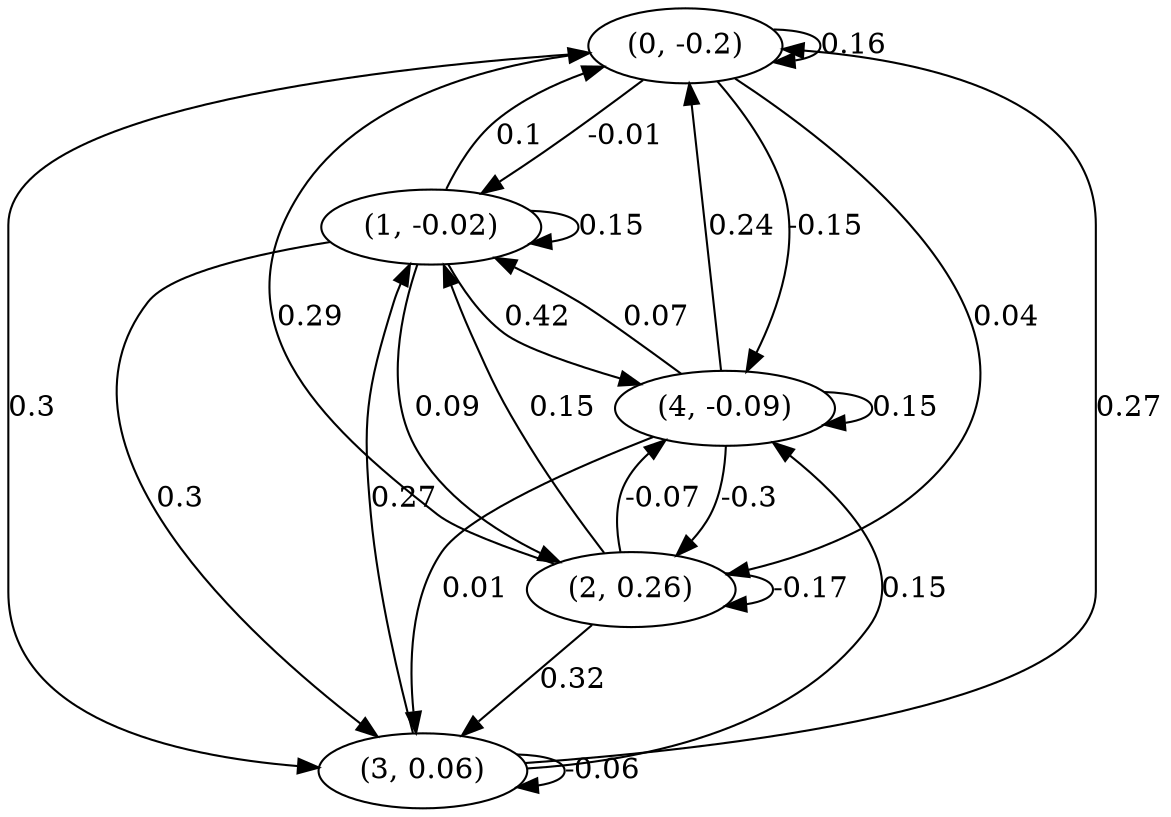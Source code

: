 digraph {
    0 [ label = "(0, -0.2)" ]
    1 [ label = "(1, -0.02)" ]
    2 [ label = "(2, 0.26)" ]
    3 [ label = "(3, 0.06)" ]
    4 [ label = "(4, -0.09)" ]
    0 -> 0 [ label = "0.16" ]
    1 -> 1 [ label = "0.15" ]
    2 -> 2 [ label = "-0.17" ]
    3 -> 3 [ label = "-0.06" ]
    4 -> 4 [ label = "0.15" ]
    1 -> 0 [ label = "0.1" ]
    2 -> 0 [ label = "0.29" ]
    3 -> 0 [ label = "0.27" ]
    4 -> 0 [ label = "0.24" ]
    0 -> 1 [ label = "-0.01" ]
    2 -> 1 [ label = "0.15" ]
    3 -> 1 [ label = "0.27" ]
    4 -> 1 [ label = "0.07" ]
    0 -> 2 [ label = "0.04" ]
    1 -> 2 [ label = "0.09" ]
    4 -> 2 [ label = "-0.3" ]
    0 -> 3 [ label = "0.3" ]
    1 -> 3 [ label = "0.3" ]
    2 -> 3 [ label = "0.32" ]
    4 -> 3 [ label = "0.01" ]
    0 -> 4 [ label = "-0.15" ]
    1 -> 4 [ label = "0.42" ]
    2 -> 4 [ label = "-0.07" ]
    3 -> 4 [ label = "0.15" ]
}

